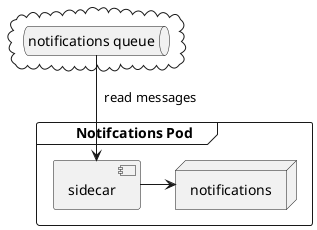 @startuml
'Autoinclude

frame "          Notifcations Pod     " {
    node notifications
    component "sidecar" as dqd 
}

cloud {
    queue "notifications queue" as queue
}


dqd <-up- queue:"  read messages"
dqd -right-> notifications
@enduml